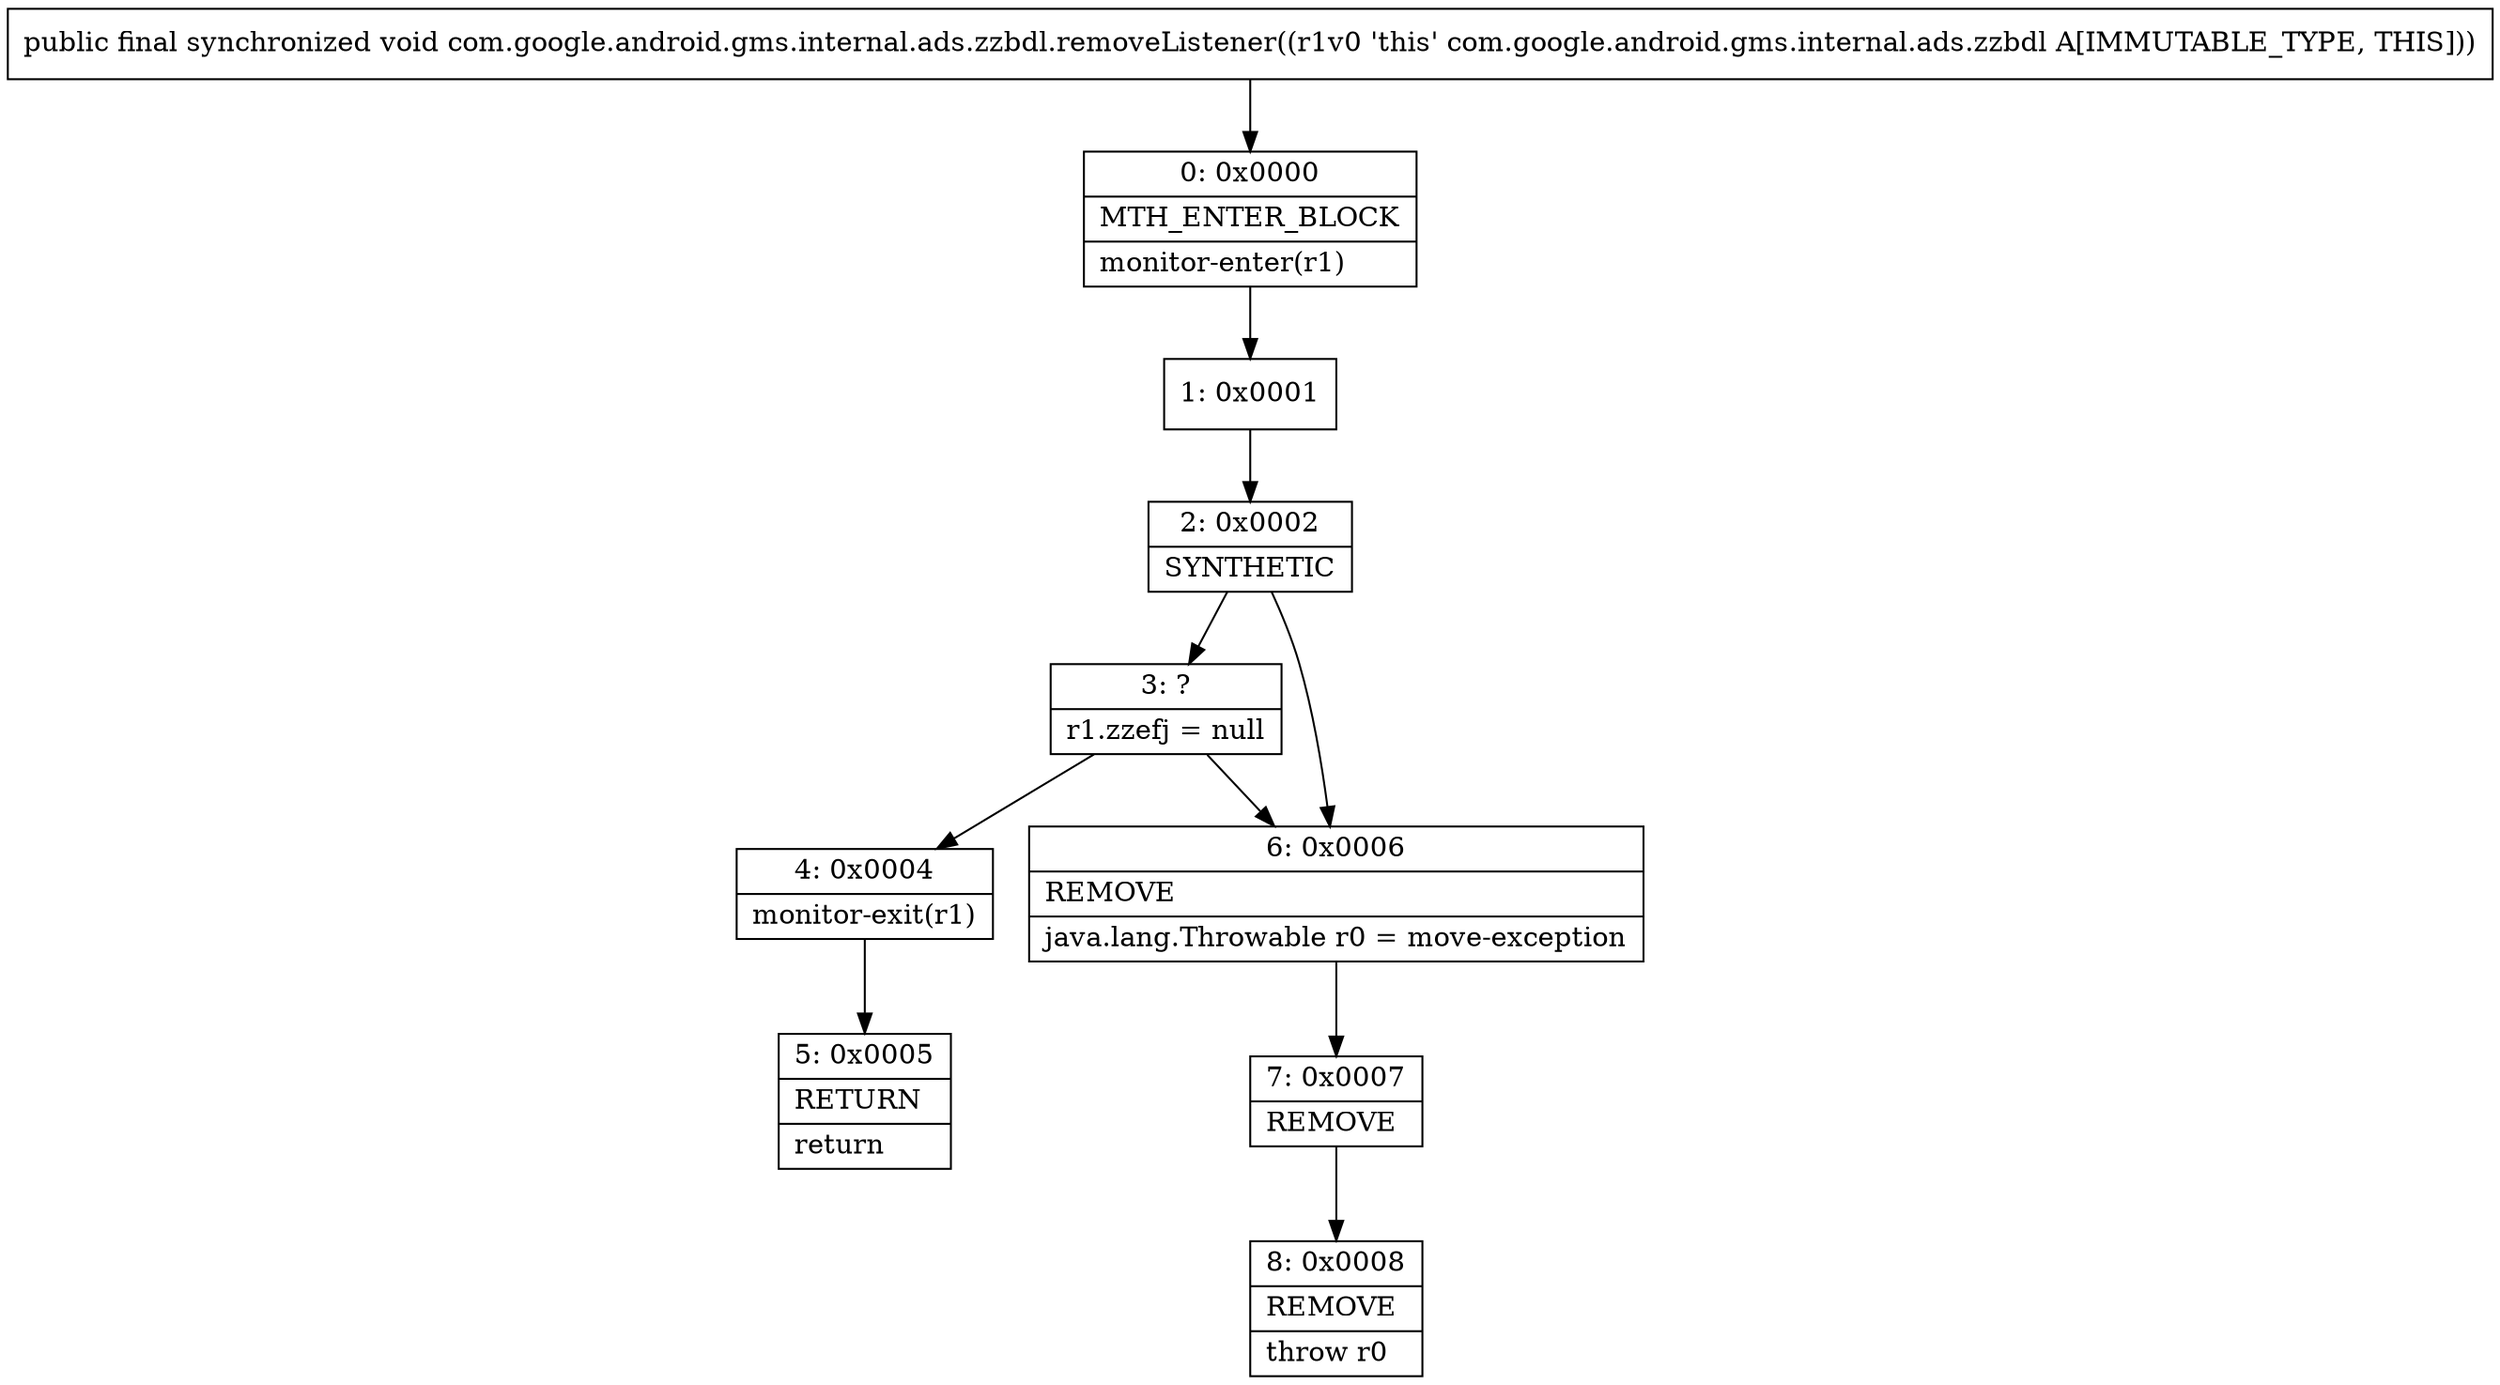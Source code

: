 digraph "CFG forcom.google.android.gms.internal.ads.zzbdl.removeListener()V" {
Node_0 [shape=record,label="{0\:\ 0x0000|MTH_ENTER_BLOCK\l|monitor\-enter(r1)\l}"];
Node_1 [shape=record,label="{1\:\ 0x0001}"];
Node_2 [shape=record,label="{2\:\ 0x0002|SYNTHETIC\l}"];
Node_3 [shape=record,label="{3\:\ ?|r1.zzefj = null\l}"];
Node_4 [shape=record,label="{4\:\ 0x0004|monitor\-exit(r1)\l}"];
Node_5 [shape=record,label="{5\:\ 0x0005|RETURN\l|return\l}"];
Node_6 [shape=record,label="{6\:\ 0x0006|REMOVE\l|java.lang.Throwable r0 = move\-exception\l}"];
Node_7 [shape=record,label="{7\:\ 0x0007|REMOVE\l}"];
Node_8 [shape=record,label="{8\:\ 0x0008|REMOVE\l|throw r0\l}"];
MethodNode[shape=record,label="{public final synchronized void com.google.android.gms.internal.ads.zzbdl.removeListener((r1v0 'this' com.google.android.gms.internal.ads.zzbdl A[IMMUTABLE_TYPE, THIS])) }"];
MethodNode -> Node_0;
Node_0 -> Node_1;
Node_1 -> Node_2;
Node_2 -> Node_3;
Node_2 -> Node_6;
Node_3 -> Node_4;
Node_3 -> Node_6;
Node_4 -> Node_5;
Node_6 -> Node_7;
Node_7 -> Node_8;
}

